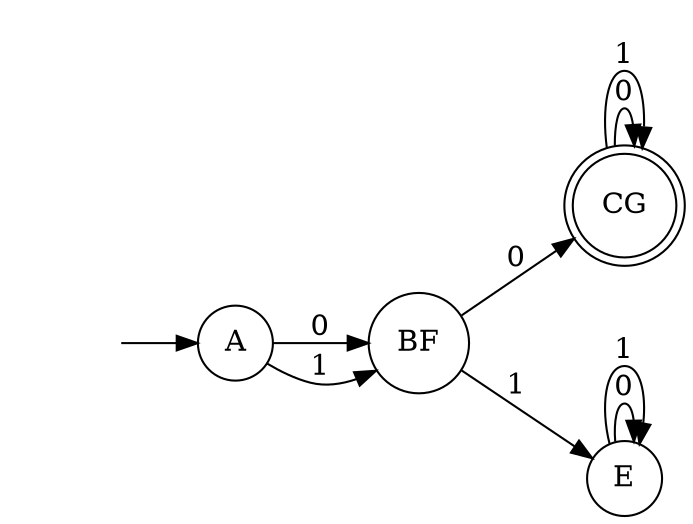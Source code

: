 digraph "tfm\static\imagem\AFD_MIN" {
	graph [rankdir=LR]
	"" [label="" shape=plaintext]
	CG [label=CG shape=doublecircle]
	BF [label=BF shape=circle]
	A [label=A shape=circle]
	E [label=E shape=circle]
	"" -> A [label=""]
	A -> BF [label=0]
	A -> BF [label=1]
	BF -> CG [label=0]
	BF -> E [label=1]
	CG -> CG [label=0]
	CG -> CG [label=1]
	E -> E [label=0]
	E -> E [label=1]
}
